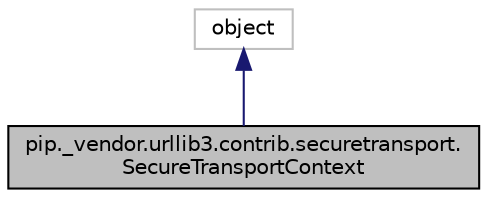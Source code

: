 digraph "pip._vendor.urllib3.contrib.securetransport.SecureTransportContext"
{
  edge [fontname="Helvetica",fontsize="10",labelfontname="Helvetica",labelfontsize="10"];
  node [fontname="Helvetica",fontsize="10",shape=record];
  Node0 [label="pip._vendor.urllib3.contrib.securetransport.\lSecureTransportContext",height=0.2,width=0.4,color="black", fillcolor="grey75", style="filled", fontcolor="black"];
  Node1 -> Node0 [dir="back",color="midnightblue",fontsize="10",style="solid",fontname="Helvetica"];
  Node1 [label="object",height=0.2,width=0.4,color="grey75", fillcolor="white", style="filled"];
}
